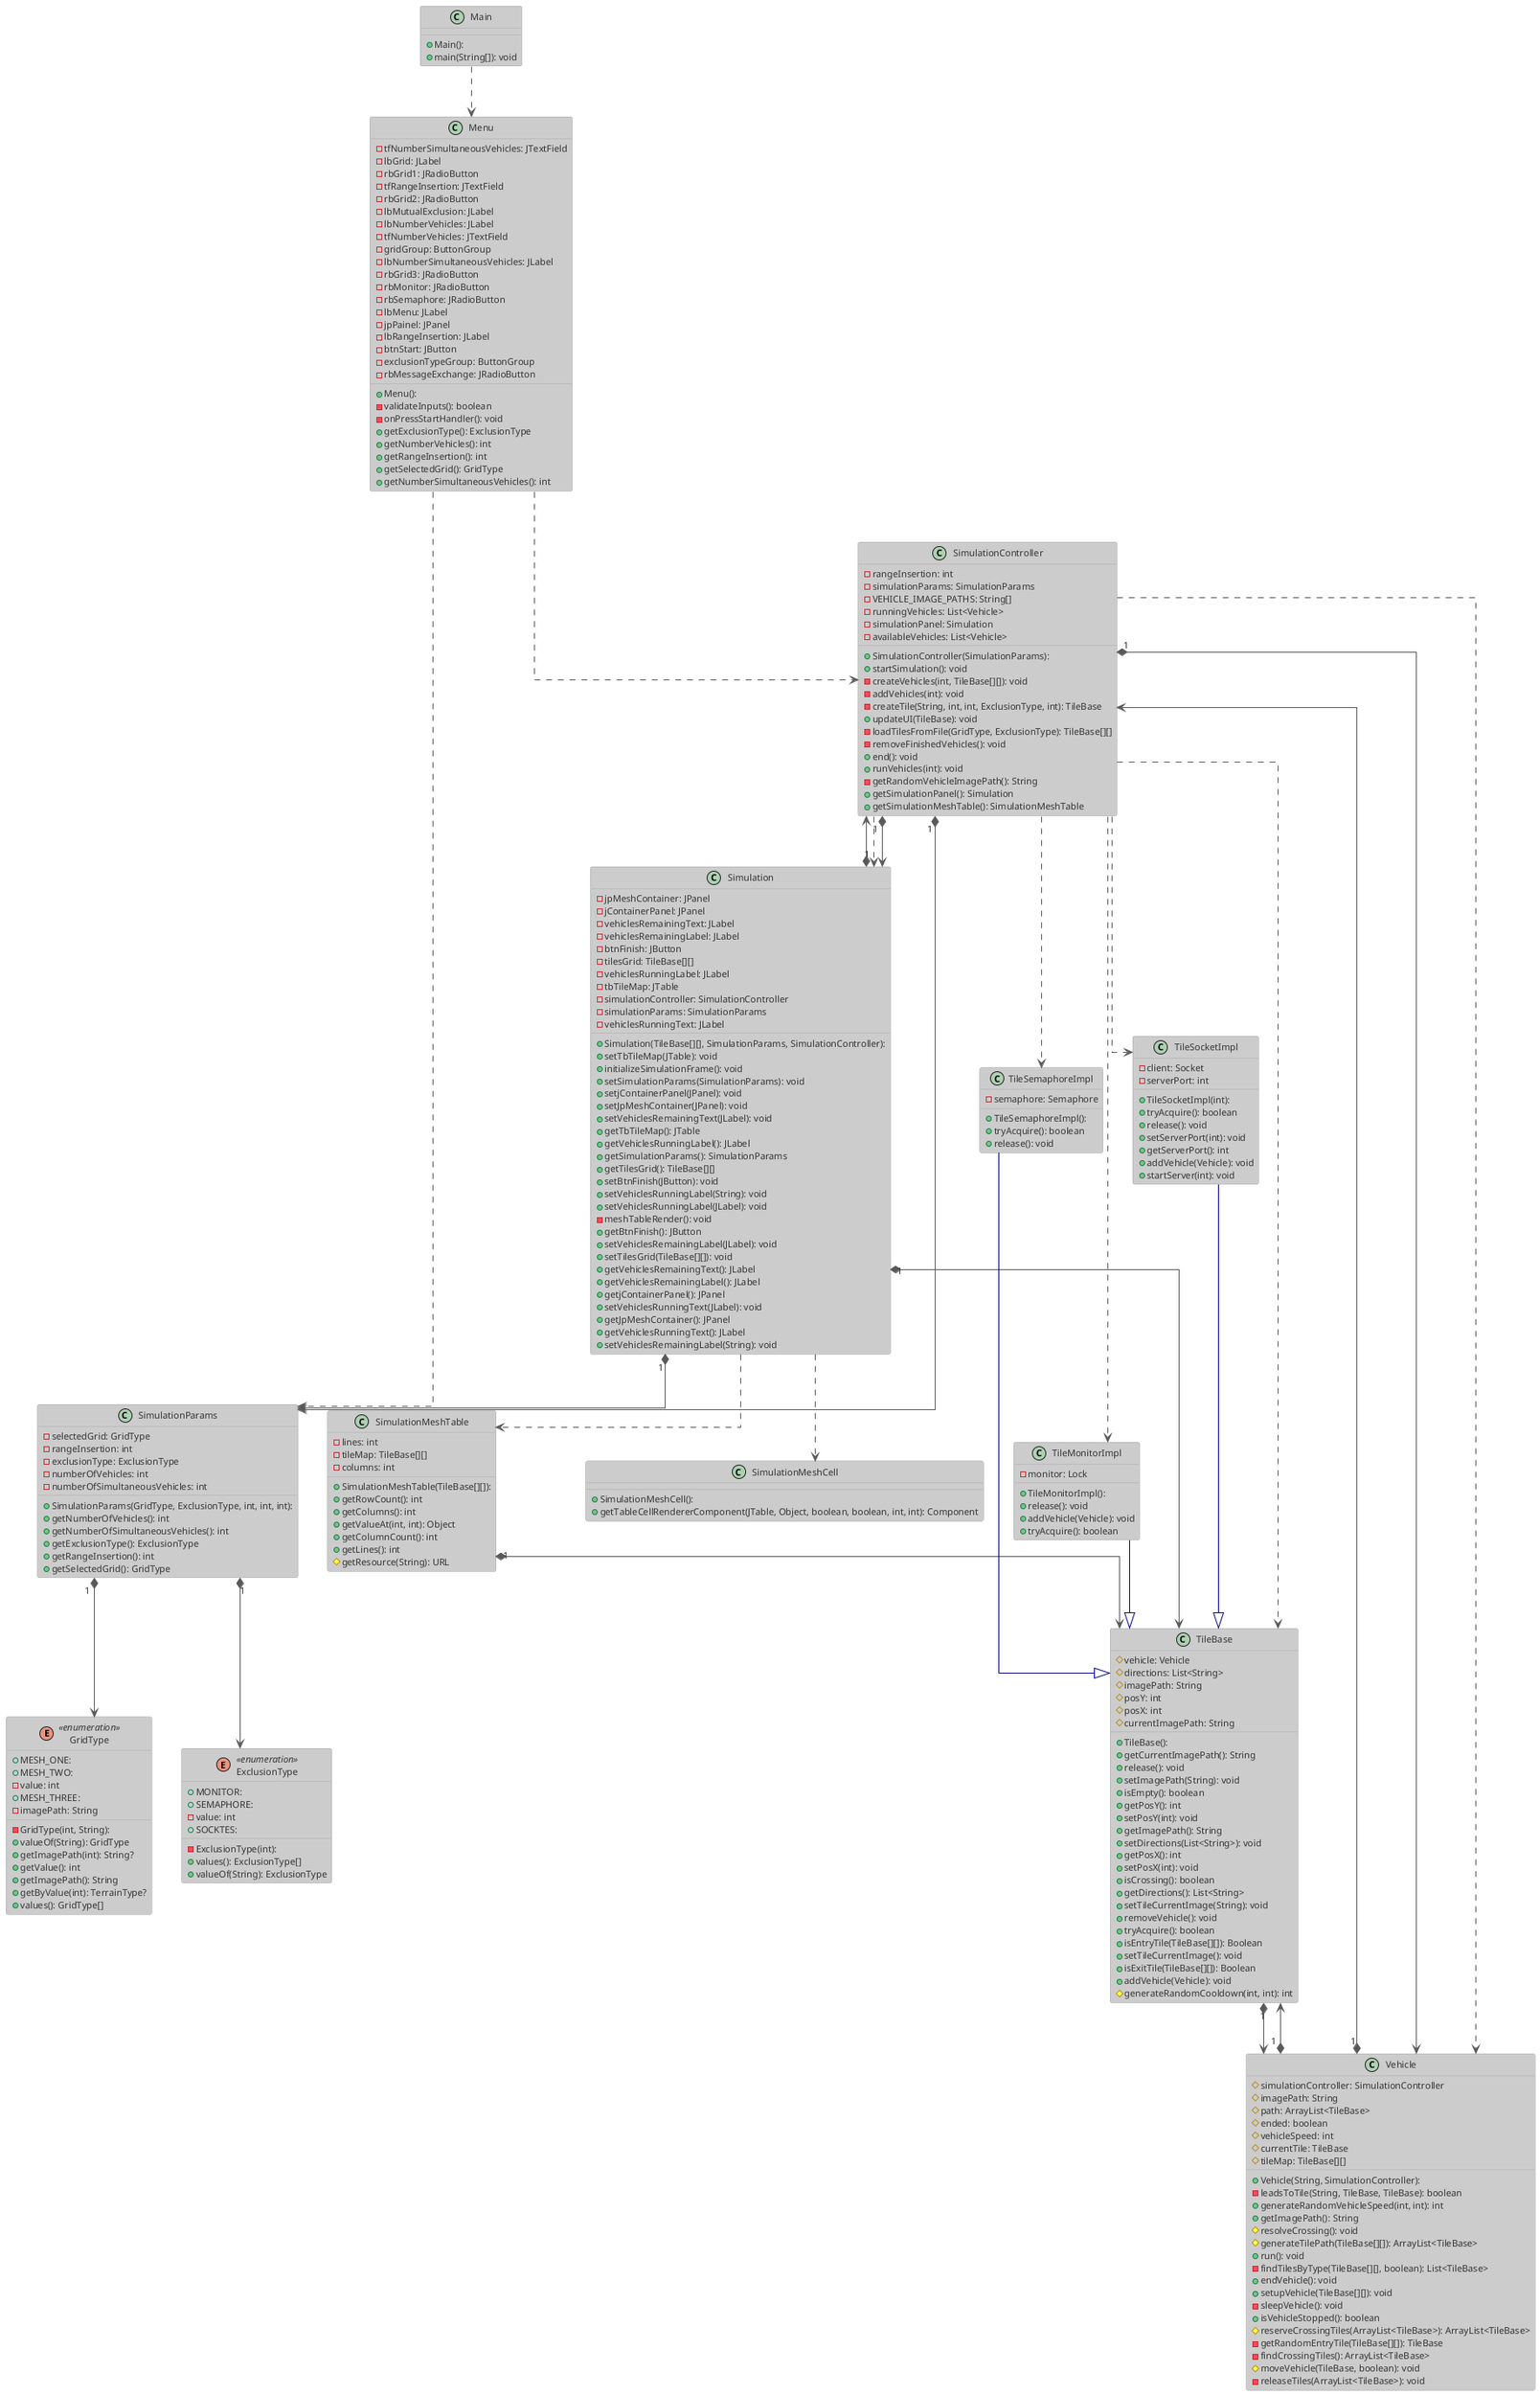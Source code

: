 @startuml diagram
!theme reddress-lightred
top to bottom direction
skinparam linetype ortho

enum ExclusionType << enumeration >> {
  - ExclusionType(int): 
  + MONITOR: 
  + SEMAPHORE: 
  - value: int
  + SOCKTES: 
  + values(): ExclusionType[]
  + valueOf(String): ExclusionType
}
enum GridType << enumeration >> {
  - GridType(int, String): 
  + MESH_ONE: 
  + MESH_TWO: 
  - value: int
  + MESH_THREE: 
  - imagePath: String
  + valueOf(String): GridType
  + getImagePath(int): String?
  + getValue(): int
  + getImagePath(): String
  + getByValue(int): TerrainType?
  + values(): GridType[]
}
class Main {
  + Main(): 
  + main(String[]): void
}
class Menu {
  + Menu(): 
  - tfNumberSimultaneousVehicles: JTextField
  - lbGrid: JLabel
  - rbGrid1: JRadioButton
  - tfRangeInsertion: JTextField
  - rbGrid2: JRadioButton
  - lbMutualExclusion: JLabel
  - lbNumberVehicles: JLabel
  - tfNumberVehicles: JTextField
  - gridGroup: ButtonGroup
  - lbNumberSimultaneousVehicles: JLabel
  - rbGrid3: JRadioButton
  - rbMonitor: JRadioButton
  - rbSemaphore: JRadioButton
  - lbMenu: JLabel
  - jpPainel: JPanel
  - lbRangeInsertion: JLabel
  - btnStart: JButton
  - exclusionTypeGroup: ButtonGroup
  - rbMessageExchange: JRadioButton
  - validateInputs(): boolean
  - onPressStartHandler(): void
  + getExclusionType(): ExclusionType
  + getNumberVehicles(): int
  + getRangeInsertion(): int
  + getSelectedGrid(): GridType
  + getNumberSimultaneousVehicles(): int
}
class Simulation {
  + Simulation(TileBase[][], SimulationParams, SimulationController): 
  - jpMeshContainer: JPanel
  - jContainerPanel: JPanel
  - vehiclesRemainingText: JLabel
  - vehiclesRemainingLabel: JLabel
  - btnFinish: JButton
  - tilesGrid: TileBase[][]
  - vehiclesRunningLabel: JLabel
  - tbTileMap: JTable
  - simulationController: SimulationController
  - simulationParams: SimulationParams
  - vehiclesRunningText: JLabel
  + setTbTileMap(JTable): void
  + initializeSimulationFrame(): void
  + setSimulationParams(SimulationParams): void
  + setjContainerPanel(JPanel): void
  + setJpMeshContainer(JPanel): void
  + setVehiclesRemainingText(JLabel): void
  + getTbTileMap(): JTable
  + getVehiclesRunningLabel(): JLabel
  + getSimulationParams(): SimulationParams
  + getTilesGrid(): TileBase[][]
  + setBtnFinish(JButton): void
  + setVehiclesRunningLabel(String): void
  + setVehiclesRunningLabel(JLabel): void
  - meshTableRender(): void
  + getBtnFinish(): JButton
  + setVehiclesRemainingLabel(JLabel): void
  + setTilesGrid(TileBase[][]): void
  + getVehiclesRemainingText(): JLabel
  + getVehiclesRemainingLabel(): JLabel
  + getjContainerPanel(): JPanel
  + setVehiclesRunningText(JLabel): void
  + getJpMeshContainer(): JPanel
  + getVehiclesRunningText(): JLabel
  + setVehiclesRemainingLabel(String): void
}
class SimulationController {
  + SimulationController(SimulationParams): 
  - rangeInsertion: int
  - simulationParams: SimulationParams
  - VEHICLE_IMAGE_PATHS: String[]
  - runningVehicles: List<Vehicle>
  - simulationPanel: Simulation
  - availableVehicles: List<Vehicle>
  + startSimulation(): void
  - createVehicles(int, TileBase[][]): void
  - addVehicles(int): void
  - createTile(String, int, int, ExclusionType, int): TileBase
  + updateUI(TileBase): void
  - loadTilesFromFile(GridType, ExclusionType): TileBase[][]
  - removeFinishedVehicles(): void
  + end(): void
  + runVehicles(int): void
  - getRandomVehicleImagePath(): String
  + getSimulationPanel(): Simulation
  + getSimulationMeshTable(): SimulationMeshTable
}
class SimulationMeshCell {
  + SimulationMeshCell(): 
  + getTableCellRendererComponent(JTable, Object, boolean, boolean, int, int): Component
}
class SimulationMeshTable {
  + SimulationMeshTable(TileBase[][]): 
  - lines: int
  - tileMap: TileBase[][]
  - columns: int
  + getRowCount(): int
  + getColumns(): int
  + getValueAt(int, int): Object
  + getColumnCount(): int
  + getLines(): int
  # getResource(String): URL
}
class SimulationParams {
  + SimulationParams(GridType, ExclusionType, int, int, int): 
  - selectedGrid: GridType
  - rangeInsertion: int
  - exclusionType: ExclusionType
  - numberOfVehicles: int
  - numberOfSimultaneousVehicles: int
  + getNumberOfVehicles(): int
  + getNumberOfSimultaneousVehicles(): int
  + getExclusionType(): ExclusionType
  + getRangeInsertion(): int
  + getSelectedGrid(): GridType
}
class TileBase {
  + TileBase(): 
  # vehicle: Vehicle
  # directions: List<String>
  # imagePath: String
  # posY: int
  # posX: int
  # currentImagePath: String
  + getCurrentImagePath(): String
  + release(): void
  + setImagePath(String): void
  + isEmpty(): boolean
  + getPosY(): int
  + setPosY(int): void
  + getImagePath(): String
  + setDirections(List<String>): void
  + getPosX(): int
  + setPosX(int): void
  + isCrossing(): boolean
  + getDirections(): List<String>
  + setTileCurrentImage(String): void
  + removeVehicle(): void
  + tryAcquire(): boolean
  + isEntryTile(TileBase[][]): Boolean
  + setTileCurrentImage(): void
  + isExitTile(TileBase[][]): Boolean
  + addVehicle(Vehicle): void
  # generateRandomCooldown(int, int): int
}
class TileMonitorImpl {
  + TileMonitorImpl(): 
  - monitor: Lock
  + release(): void
  + addVehicle(Vehicle): void
  + tryAcquire(): boolean
}
class TileSemaphoreImpl {
  + TileSemaphoreImpl(): 
  - semaphore: Semaphore
  + tryAcquire(): boolean
  + release(): void
}
class TileSocketImpl {
  + TileSocketImpl(int): 
  - client: Socket
  - serverPort: int
  + tryAcquire(): boolean
  + release(): void
  + setServerPort(int): void
  + getServerPort(): int
  + addVehicle(Vehicle): void
  + startServer(int): void
}
class Vehicle {
  + Vehicle(String, SimulationController): 
  # simulationController: SimulationController
  # imagePath: String
  # path: ArrayList<TileBase>
  # ended: boolean
  # vehicleSpeed: int
  # currentTile: TileBase
  # tileMap: TileBase[][]
  - leadsToTile(String, TileBase, TileBase): boolean
  + generateRandomVehicleSpeed(int, int): int
  + getImagePath(): String
  # resolveCrossing(): void
  # generateTilePath(TileBase[][]): ArrayList<TileBase>
  + run(): void
  - findTilesByType(TileBase[][], boolean): List<TileBase>
  + endVehicle(): void
  + setupVehicle(TileBase[][]): void
  - sleepVehicle(): void
  + isVehicleStopped(): boolean
  # reserveCrossingTiles(ArrayList<TileBase>): ArrayList<TileBase>
  - getRandomEntryTile(TileBase[][]): TileBase
  - findCrossingTiles(): ArrayList<TileBase>
  # moveVehicle(TileBase, boolean): void
  - releaseTiles(ArrayList<TileBase>): void
}

Main                  -[#595959,dashed]->  Menu
Menu                  -[#595959,dashed]->  SimulationController
Menu                  -[#595959,dashed]->  SimulationParams
Simulation           "1" *-[#595959,plain]-> SimulationController 
Simulation            -[#595959,dashed]->  SimulationMeshCell
Simulation            -[#595959,dashed]->  SimulationMeshTable
Simulation           "1" *-[#595959,plain]-> SimulationParams     
Simulation           "1" *-[#595959,plain]-> TileBase             
SimulationController  -[#595959,dashed]->  Simulation
SimulationController "1" *-[#595959,plain]-> Simulation           
SimulationController "1" *-[#595959,plain]-> SimulationParams     
SimulationController  -[#595959,dashed]->  TileBase
SimulationController  -[#595959,dashed]->  TileMonitorImpl
SimulationController  -[#595959,dashed]->  TileSemaphoreImpl
SimulationController  -[#595959,dashed]->  TileSocketImpl
SimulationController  -[#595959,dashed]->  Vehicle
SimulationController "1" *-[#595959,plain]-> Vehicle              
SimulationMeshTable  "1" *-[#595959,plain]-> TileBase             
SimulationParams     "1" *-[#595959,plain]->  ExclusionType        
SimulationParams     "1" *-[#595959,plain]->  GridType             
TileBase             "1" *-[#595959,plain]->  Vehicle              
TileMonitorImpl       -[#000082,plain]-^  TileBase             
TileSemaphoreImpl     -[#000082,plain]-^  TileBase             
TileSocketImpl        -[#000082,plain]-^  TileBase             
Vehicle              "1" *-[#595959,plain]->  SimulationController 
Vehicle              "1" *-[#595959,plain]->  TileBase
@enduml